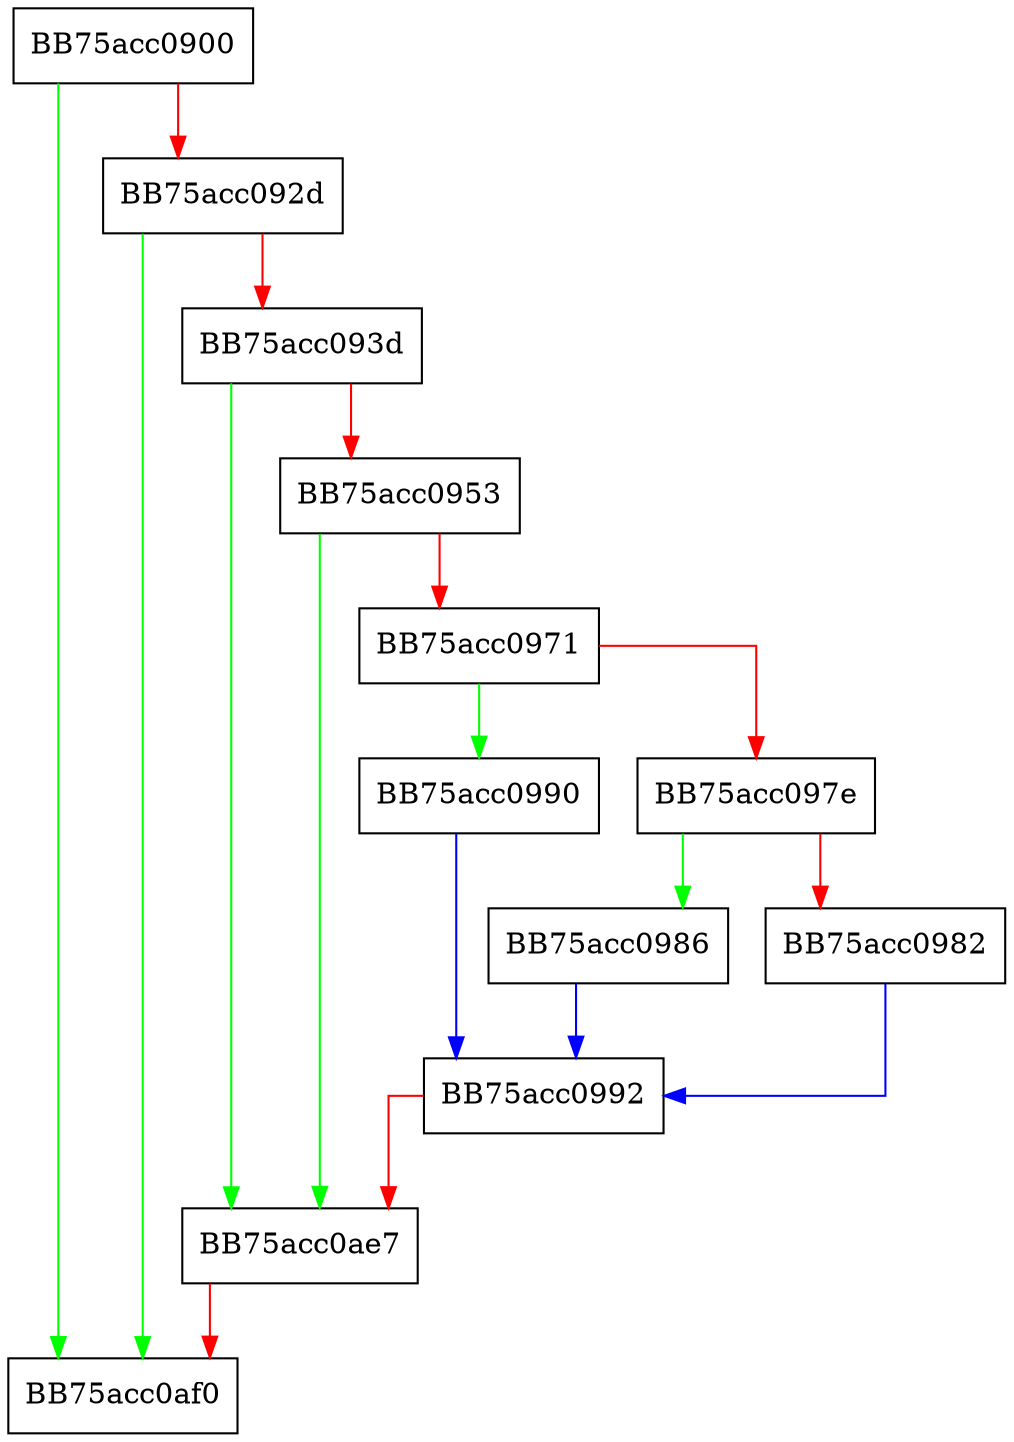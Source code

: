 digraph Scan {
  node [shape="box"];
  graph [splines=ortho];
  BB75acc0900 -> BB75acc0af0 [color="green"];
  BB75acc0900 -> BB75acc092d [color="red"];
  BB75acc092d -> BB75acc0af0 [color="green"];
  BB75acc092d -> BB75acc093d [color="red"];
  BB75acc093d -> BB75acc0ae7 [color="green"];
  BB75acc093d -> BB75acc0953 [color="red"];
  BB75acc0953 -> BB75acc0ae7 [color="green"];
  BB75acc0953 -> BB75acc0971 [color="red"];
  BB75acc0971 -> BB75acc0990 [color="green"];
  BB75acc0971 -> BB75acc097e [color="red"];
  BB75acc097e -> BB75acc0986 [color="green"];
  BB75acc097e -> BB75acc0982 [color="red"];
  BB75acc0982 -> BB75acc0992 [color="blue"];
  BB75acc0986 -> BB75acc0992 [color="blue"];
  BB75acc0990 -> BB75acc0992 [color="blue"];
  BB75acc0992 -> BB75acc0ae7 [color="red"];
  BB75acc0ae7 -> BB75acc0af0 [color="red"];
}